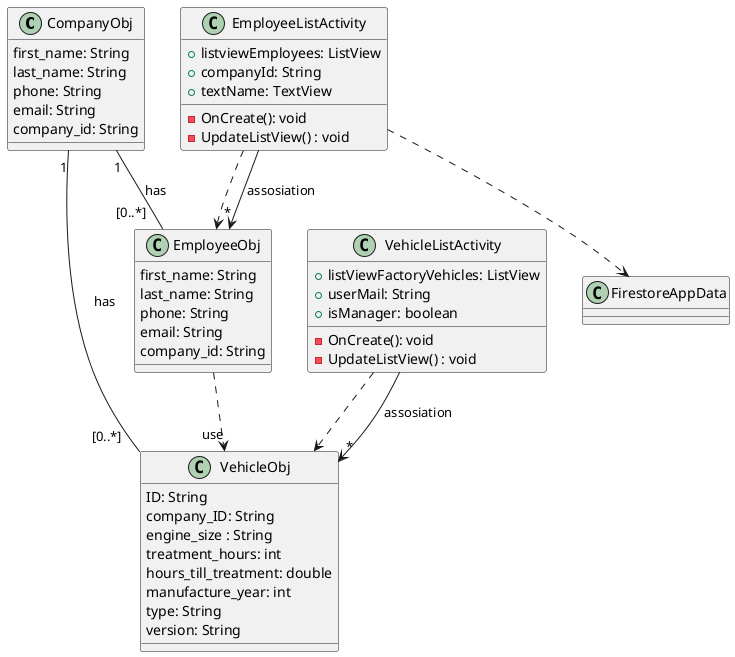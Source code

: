 @startuml


class CompanyObj {
    first_name: String
    last_name: String
    phone: String
    email: String
    company_id: String
}

class EmployeeObj {
    first_name: String
    last_name: String
    phone: String
    email: String
    company_id: String
}

class VehicleObj {
    ID: String
   company_ID: String
    engine_size : String
    treatment_hours: int
    hours_till_treatment: double
    manufacture_year: int
    type: String
    version: String
}
class  EmployeeListActivity {

   +listviewEmployees: ListView
   +companyId: String
   +textName: TextView

    -OnCreate(): void
    -UpdateListView() : void
}

class  VehicleListActivity {
   +listViewFactoryVehicles: ListView
   +userMail: String
   +isManager: boolean

    -OnCreate(): void
    -UpdateListView() : void
}

EmployeeListActivity..> FirestoreAppData
CompanyObj "1" -- "[0..*]   " EmployeeObj : has
CompanyObj "1" -- "[0..*]   " VehicleObj : has
EmployeeListActivity ..> EmployeeObj
EmployeeObj ..> "use" VehicleObj
VehicleListActivity ..> VehicleObj
VehicleListActivity -->"*" VehicleObj : assosiation
EmployeeListActivity --> "*" EmployeeObj: assosiation

@enduml

@startuml

class AppCompatActivity

class VehicleHistoryActivity {
    - db: FirebaseFirestore
    - vehicleId: String
    - userMail: String
    - companyId: String

    + onCreate(): void
    + retrieveAndPopulateData(): void
}

class EmployeeHistoryActivity {
    - employeeId: String
    - companyId: String

    + onCreate(): void
    + retrieveAndPopulateData(): void
}

class CompanyActivity {
    - db: FirebaseFirestore
    - tvProfileInfo: TextView
    - company_uid: String

'    + onCreate(savedInstanceState: Bundle): void
'    - setupClickListeners(): void
'    - retrieveCompanyInfo(uid: String): void
'    - displayManagerInfo(firstName: String, lastName: String): void
'    - handleTaskFailure(exception: Exception): void
'    - setupClickListener(buttonId: int, destinationClass: Class): void
'    - navigateToActivity(destinationClass: Class): void
'    - showDeleteDialog(type: String): void
}

class VehicleActivity {
    - db: FirebaseFirestore
    - userMail: String
    - companyId: String
    - firstName: String
    - lastName: String
    - isManager: boolean
    - vehicleId: String
    - treatmentHours: int
    - popupWindow: PopupWindow
    - popupWindowT: PopupWindow

'    + onCreate(savedInstanceState: Bundle): void
'    - setupUIElements(): void
'    - updateHoursTillTreatment(now: String): void
'    - refuelWindow(): void
'    - treatmentWindow(): void
'    - dismissPopupWindow(): void
}

class LoginActivity extends AppCompatActivity {
    - signUp: TextView
    - editTextEmail: EditText
    - editTextPwd: EditText
    - db: FirebaseFirestore

'    + onCreate(savedInstanceState: Bundle): void
'    - attemptLogin(): void
'    - showErrorAndFocus(editText: EditText, errorMessage: String): void
'    - authenticateUser(email: String, pwd: String): void
'    - handleSuccessfulLogin(): void
'    - handleLoginFailure(task: Task<AuthResult>): void
'    - checkUserTypeAndNavigate(uid: String): void
'    - navigateToCompanyActivity(): void
'    - navigateToEmployeeActivity(): void
'    - underlineAndStartRegistration(): void
'    - startRegistrationActivity(): void
'    - underlineText(textView: TextView): void
}

class FirestoreAppData {
    - firestore: FirebaseFirestore
    - employeesCollection: CollectionReference
    - vehiclesCollection: CollectionReference
    - companiesCollection: CollectionReference
    - current_company_id: String

'    {static} + getEmployeesCollection(): CollectionReference
'    {static} + getVehiclesCollection(): CollectionReference
'    {static} + getCompaniesCollection(): CollectionReference
'    {static} + handleCompanyUid(companyUid: String): void
'    + FirestoreAppData()
'    {static} + returnCompany(company_id: String): CompletableFuture<CompanyObj>

'    {interface} OnGetDataListener<T> {
'        + onSuccess(data: T): void
'        + onFailure(e: Exception): void
    }

EmployeeHistoryActivity..> FirestoreAppData
EmployeeHistoryActivity --|> AppCompatActivity
'EmployeeHistoryActivity ..> VehicleActivity
CompanyActivity --|> AppCompatActivity
'VehicleHistoryActivity ..> VehicleActivity
VehicleHistoryActivity --|> AppCompatActivity
VehicleActivity --|>  AppCompatActivity
@enduml

@startuml

class InputValidator {
    + areFieldsEmpty(fields: String...): boolean
    + isValidPhoneNumber(number: String): boolean
    + isValidEmail(email: String): boolean
    + isValidName(name: String): boolean
    + isValidManufactureYear(manufactureYearStr: String): boolean
    + isValidTreatmentHours(treatmentHoursStr: String): boolean
    + containsOnlyLettersAndNumbers(str: String): boolean
    + isValidType(type: String): boolean
    + isValidEngineSize(engineSize: String): boolean
    + isValidVersion(version: String): boolean
    + containsOnlyNumbers(str: String): boolean
}


class RegisterEmployeeActivity {
    - TAG: String
    - firestore: FirebaseFirestore
    - etEmail: EditText
    - etFirstName: EditText
    - etLastName: EditText
    - etPhone: EditText
    - btnRegisterEmployee: Button
    - company_uid: String

    + onCreate(savedInstanceState: Bundle): void
    - initializeViews(): void
    - registerEmployee(): void
    - createEmployeeDataMap(firstName: String, lastName: String, email: String, phone: String, companyId: String): Map<String, String>
    - uploadDataToFirebase(data: Map<String, String>, email: String): void
    - addToUsersDatabase(email: String): void
    - handleRegistrationFailure(exception: Exception): void
    - setErrorAndRequestFocus(editText: EditText, errorMessage: String): void
    - setupClickListener(buttonId: int, destinationClass: Class<?>): void
    - navigateToActivity(destinationClass: Class<?>): void
    - validateInput(email: String, firstName: String, lastName: String, phone: String): boolean
    - createHistorySubCollection(documentID: String): void
}

class RegisterVehicleActivity {
    - TAG: String
    - firestore: FirebaseFirestore
    - etType: EditText
    - etID: EditText
    - etEngineSize: EditText
    - etManufactureYear: EditText
    - etTreatmentHours: EditText
    - etVersion: EditText
    - btnRegisterTool: Button
    - company_uid: String

    + onCreate(savedInstanceState: Bundle): void
    - initializeViews(): void
    - registerTool(): void
    - createToolDataMap(type: String, ID: String, engineSize: String, manufactureYear: int, treatmentHours: double, version: String): Map<String, Object>
    - uploadDataToFirebase(documentID: String, data: Map<String, Object>): void
    - setupClickListener(buttonId: int, destinationClass: Class<?>): void
    - navigateToActivity(destinationClass: Class<?>): void
    - createHistorySubCollection(documentID: String): void
    - validateInput(type: String, ID: String, engineSize: String, manufactureYearStr: String, treatmentHoursStr: String, version: String): boolean
}

RegisterVehicleActivity ..> InputValidator
RegisterEmployeeActivity ..> InputValidator

@enduml
@startuml


class RegisterCompanyActivity {
    - editTextRegisterConfirmEmail: EditText
    - editTextRegisterEmail: EditText
    - editTextRegisterPwd: EditText
    - editTextRegisterConfirmPwd: EditText
    - editTextRegisterPhoneNumber: EditText
    - editTextRegisterFirstName: EditText
    - editTextRegisterLastName: EditText
    - db: FirebaseFirestore

    + onCreate(savedInstanceState: Bundle): void
    - registerUser(textFirstName: String,textLastName: String,
    textPhoneNumber: String,textEmail: String,textPwd: String): void
    - PhoneNumberValidation(number: String): boolean
}
    @enduml
